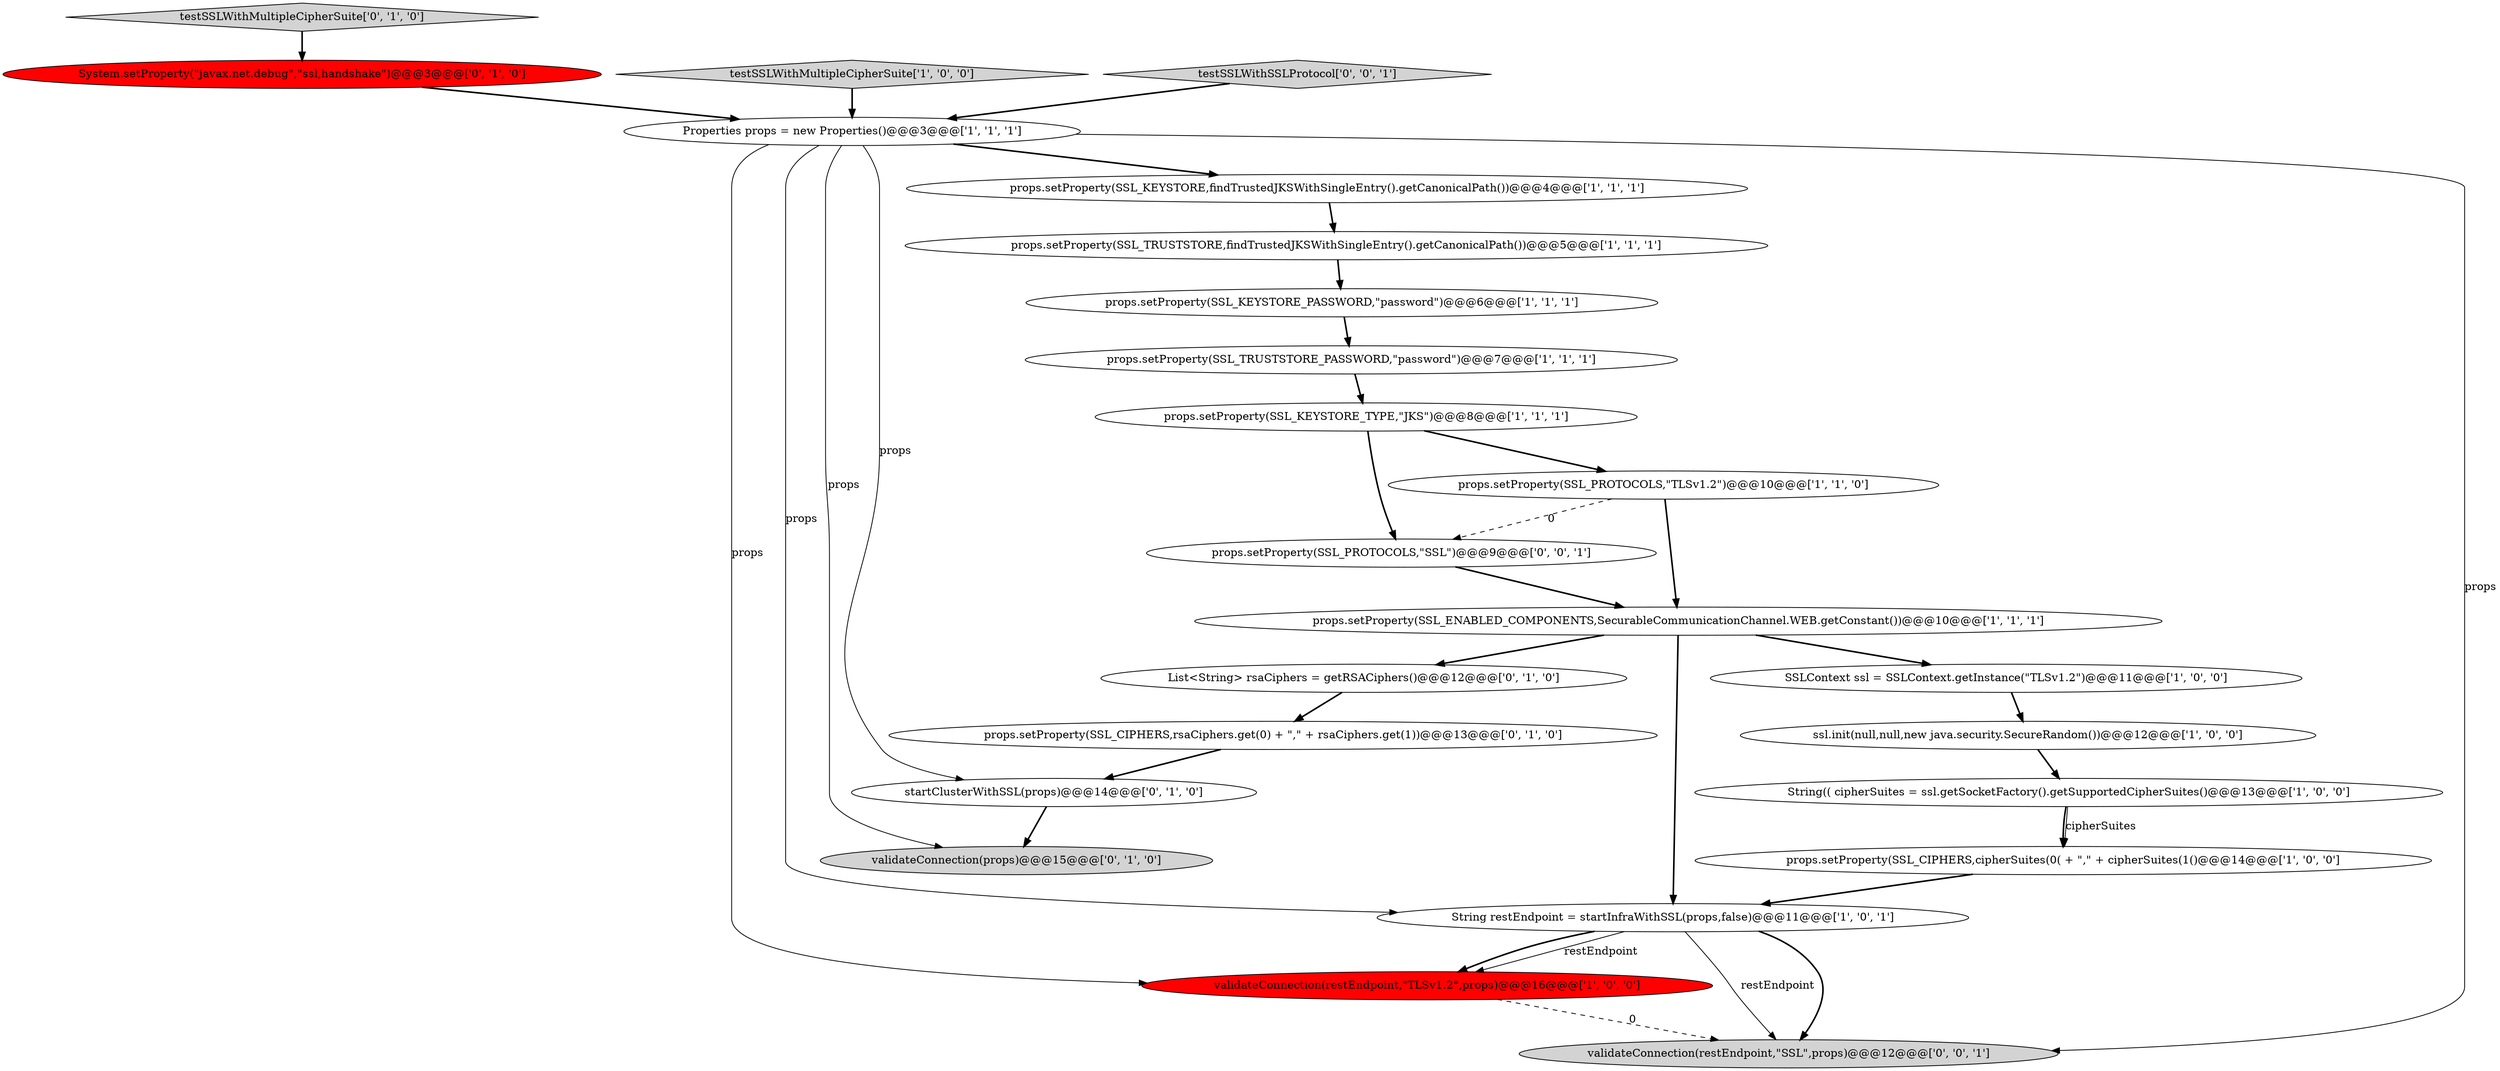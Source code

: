 digraph {
17 [style = filled, label = "startClusterWithSSL(props)@@@14@@@['0', '1', '0']", fillcolor = white, shape = ellipse image = "AAA0AAABBB2BBB"];
0 [style = filled, label = "props.setProperty(SSL_PROTOCOLS,\"TLSv1.2\")@@@10@@@['1', '1', '0']", fillcolor = white, shape = ellipse image = "AAA0AAABBB1BBB"];
18 [style = filled, label = "System.setProperty(\"javax.net.debug\",\"ssl,handshake\")@@@3@@@['0', '1', '0']", fillcolor = red, shape = ellipse image = "AAA1AAABBB2BBB"];
23 [style = filled, label = "validateConnection(restEndpoint,\"SSL\",props)@@@12@@@['0', '0', '1']", fillcolor = lightgray, shape = ellipse image = "AAA0AAABBB3BBB"];
3 [style = filled, label = "testSSLWithMultipleCipherSuite['1', '0', '0']", fillcolor = lightgray, shape = diamond image = "AAA0AAABBB1BBB"];
9 [style = filled, label = "props.setProperty(SSL_ENABLED_COMPONENTS,SecurableCommunicationChannel.WEB.getConstant())@@@10@@@['1', '1', '1']", fillcolor = white, shape = ellipse image = "AAA0AAABBB1BBB"];
8 [style = filled, label = "props.setProperty(SSL_KEYSTORE_PASSWORD,\"password\")@@@6@@@['1', '1', '1']", fillcolor = white, shape = ellipse image = "AAA0AAABBB1BBB"];
21 [style = filled, label = "props.setProperty(SSL_PROTOCOLS,\"SSL\")@@@9@@@['0', '0', '1']", fillcolor = white, shape = ellipse image = "AAA0AAABBB3BBB"];
14 [style = filled, label = "String(( cipherSuites = ssl.getSocketFactory().getSupportedCipherSuites()@@@13@@@['1', '0', '0']", fillcolor = white, shape = ellipse image = "AAA0AAABBB1BBB"];
5 [style = filled, label = "String restEndpoint = startInfraWithSSL(props,false)@@@11@@@['1', '0', '1']", fillcolor = white, shape = ellipse image = "AAA0AAABBB1BBB"];
22 [style = filled, label = "testSSLWithSSLProtocol['0', '0', '1']", fillcolor = lightgray, shape = diamond image = "AAA0AAABBB3BBB"];
15 [style = filled, label = "List<String> rsaCiphers = getRSACiphers()@@@12@@@['0', '1', '0']", fillcolor = white, shape = ellipse image = "AAA0AAABBB2BBB"];
19 [style = filled, label = "props.setProperty(SSL_CIPHERS,rsaCiphers.get(0) + \",\" + rsaCiphers.get(1))@@@13@@@['0', '1', '0']", fillcolor = white, shape = ellipse image = "AAA0AAABBB2BBB"];
11 [style = filled, label = "props.setProperty(SSL_CIPHERS,cipherSuites(0( + \",\" + cipherSuites(1()@@@14@@@['1', '0', '0']", fillcolor = white, shape = ellipse image = "AAA0AAABBB1BBB"];
13 [style = filled, label = "props.setProperty(SSL_TRUSTSTORE_PASSWORD,\"password\")@@@7@@@['1', '1', '1']", fillcolor = white, shape = ellipse image = "AAA0AAABBB1BBB"];
6 [style = filled, label = "SSLContext ssl = SSLContext.getInstance(\"TLSv1.2\")@@@11@@@['1', '0', '0']", fillcolor = white, shape = ellipse image = "AAA0AAABBB1BBB"];
16 [style = filled, label = "testSSLWithMultipleCipherSuite['0', '1', '0']", fillcolor = lightgray, shape = diamond image = "AAA0AAABBB2BBB"];
4 [style = filled, label = "Properties props = new Properties()@@@3@@@['1', '1', '1']", fillcolor = white, shape = ellipse image = "AAA0AAABBB1BBB"];
1 [style = filled, label = "props.setProperty(SSL_KEYSTORE,findTrustedJKSWithSingleEntry().getCanonicalPath())@@@4@@@['1', '1', '1']", fillcolor = white, shape = ellipse image = "AAA0AAABBB1BBB"];
2 [style = filled, label = "ssl.init(null,null,new java.security.SecureRandom())@@@12@@@['1', '0', '0']", fillcolor = white, shape = ellipse image = "AAA0AAABBB1BBB"];
10 [style = filled, label = "props.setProperty(SSL_TRUSTSTORE,findTrustedJKSWithSingleEntry().getCanonicalPath())@@@5@@@['1', '1', '1']", fillcolor = white, shape = ellipse image = "AAA0AAABBB1BBB"];
12 [style = filled, label = "validateConnection(restEndpoint,\"TLSv1.2\",props)@@@16@@@['1', '0', '0']", fillcolor = red, shape = ellipse image = "AAA1AAABBB1BBB"];
7 [style = filled, label = "props.setProperty(SSL_KEYSTORE_TYPE,\"JKS\")@@@8@@@['1', '1', '1']", fillcolor = white, shape = ellipse image = "AAA0AAABBB1BBB"];
20 [style = filled, label = "validateConnection(props)@@@15@@@['0', '1', '0']", fillcolor = lightgray, shape = ellipse image = "AAA0AAABBB2BBB"];
4->12 [style = solid, label="props"];
0->9 [style = bold, label=""];
16->18 [style = bold, label=""];
12->23 [style = dashed, label="0"];
5->23 [style = bold, label=""];
4->23 [style = solid, label="props"];
4->5 [style = solid, label="props"];
7->0 [style = bold, label=""];
19->17 [style = bold, label=""];
15->19 [style = bold, label=""];
3->4 [style = bold, label=""];
9->6 [style = bold, label=""];
22->4 [style = bold, label=""];
6->2 [style = bold, label=""];
5->12 [style = solid, label="restEndpoint"];
11->5 [style = bold, label=""];
21->9 [style = bold, label=""];
4->17 [style = solid, label="props"];
5->23 [style = solid, label="restEndpoint"];
18->4 [style = bold, label=""];
10->8 [style = bold, label=""];
5->12 [style = bold, label=""];
0->21 [style = dashed, label="0"];
13->7 [style = bold, label=""];
9->15 [style = bold, label=""];
2->14 [style = bold, label=""];
4->20 [style = solid, label="props"];
9->5 [style = bold, label=""];
7->21 [style = bold, label=""];
4->1 [style = bold, label=""];
1->10 [style = bold, label=""];
14->11 [style = bold, label=""];
14->11 [style = solid, label="cipherSuites"];
8->13 [style = bold, label=""];
17->20 [style = bold, label=""];
}
